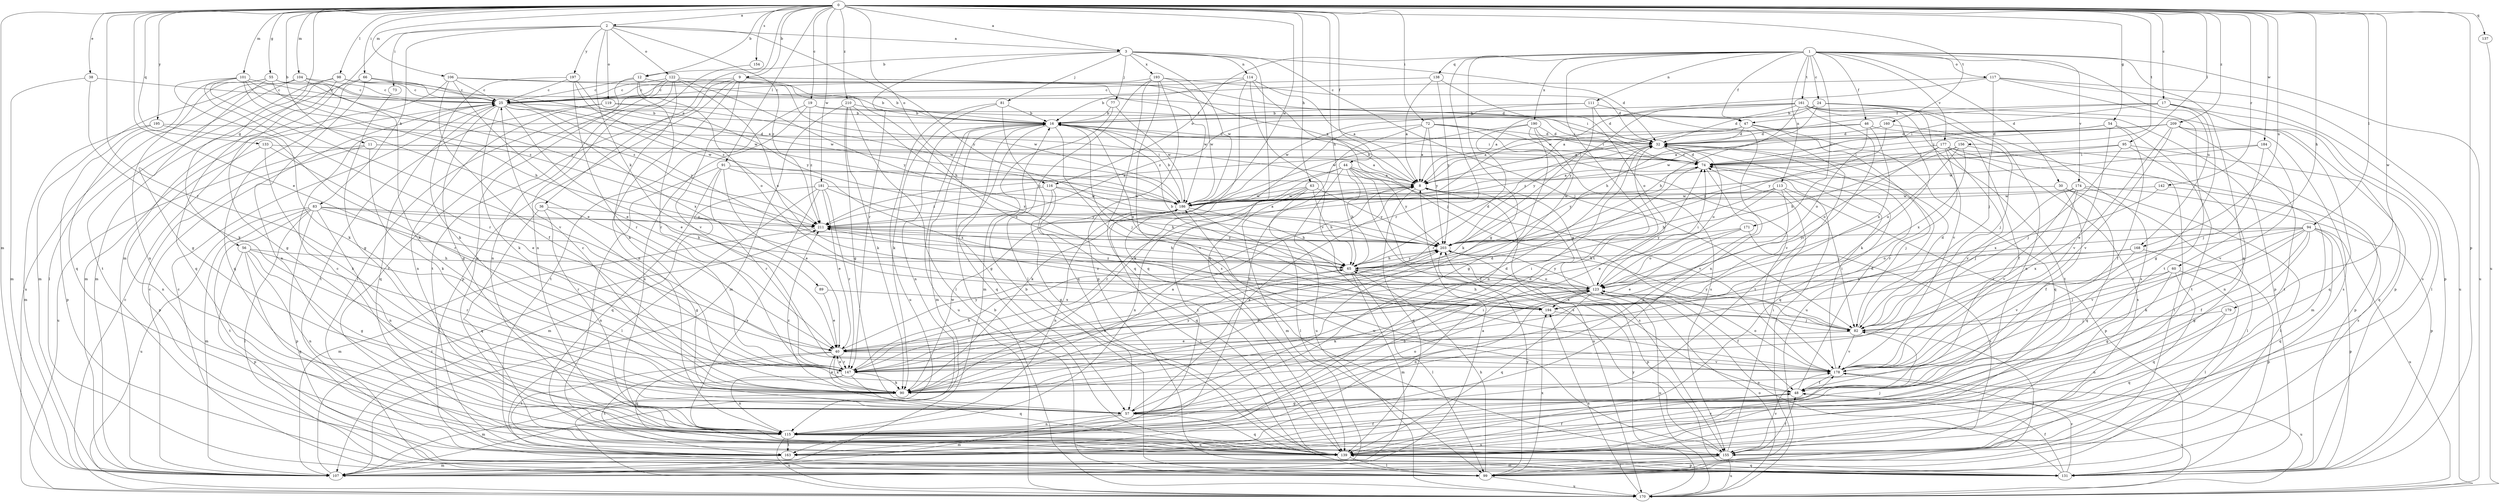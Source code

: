 strict digraph  {
0;
1;
2;
3;
8;
9;
11;
12;
16;
17;
19;
24;
25;
30;
32;
36;
38;
40;
44;
46;
47;
48;
54;
55;
56;
57;
60;
63;
65;
66;
72;
73;
74;
77;
81;
82;
83;
89;
90;
91;
94;
95;
98;
99;
101;
104;
106;
107;
111;
113;
114;
115;
116;
117;
119;
122;
123;
131;
133;
137;
138;
139;
142;
147;
154;
155;
156;
160;
161;
163;
168;
170;
171;
174;
177;
178;
179;
181;
184;
186;
190;
193;
194;
195;
197;
203;
209;
210;
211;
0 -> 2  [label=a];
0 -> 3  [label=a];
0 -> 9  [label=b];
0 -> 11  [label=b];
0 -> 12  [label=b];
0 -> 17  [label=c];
0 -> 19  [label=c];
0 -> 36  [label=e];
0 -> 38  [label=e];
0 -> 40  [label=e];
0 -> 44  [label=f];
0 -> 54  [label=g];
0 -> 55  [label=g];
0 -> 56  [label=g];
0 -> 60  [label=h];
0 -> 63  [label=h];
0 -> 65  [label=h];
0 -> 66  [label=i];
0 -> 72  [label=i];
0 -> 91  [label=l];
0 -> 94  [label=l];
0 -> 95  [label=l];
0 -> 98  [label=l];
0 -> 101  [label=m];
0 -> 104  [label=m];
0 -> 106  [label=m];
0 -> 107  [label=m];
0 -> 116  [label=o];
0 -> 131  [label=p];
0 -> 133  [label=q];
0 -> 137  [label=q];
0 -> 142  [label=r];
0 -> 147  [label=r];
0 -> 154  [label=s];
0 -> 156  [label=t];
0 -> 160  [label=t];
0 -> 168  [label=u];
0 -> 179  [label=w];
0 -> 181  [label=w];
0 -> 184  [label=w];
0 -> 186  [label=w];
0 -> 195  [label=y];
0 -> 209  [label=z];
0 -> 210  [label=z];
1 -> 24  [label=c];
1 -> 30  [label=d];
1 -> 46  [label=f];
1 -> 47  [label=f];
1 -> 57  [label=g];
1 -> 111  [label=n];
1 -> 113  [label=n];
1 -> 116  [label=o];
1 -> 117  [label=o];
1 -> 138  [label=q];
1 -> 139  [label=q];
1 -> 147  [label=r];
1 -> 161  [label=t];
1 -> 163  [label=t];
1 -> 168  [label=u];
1 -> 170  [label=u];
1 -> 171  [label=v];
1 -> 174  [label=v];
1 -> 177  [label=v];
1 -> 190  [label=x];
2 -> 3  [label=a];
2 -> 73  [label=i];
2 -> 83  [label=k];
2 -> 89  [label=k];
2 -> 107  [label=m];
2 -> 119  [label=o];
2 -> 122  [label=o];
2 -> 197  [label=y];
2 -> 203  [label=y];
2 -> 211  [label=z];
3 -> 12  [label=b];
3 -> 32  [label=d];
3 -> 77  [label=j];
3 -> 81  [label=j];
3 -> 82  [label=j];
3 -> 114  [label=n];
3 -> 139  [label=q];
3 -> 147  [label=r];
3 -> 186  [label=w];
3 -> 193  [label=x];
8 -> 16  [label=b];
8 -> 139  [label=q];
8 -> 147  [label=r];
8 -> 155  [label=s];
8 -> 170  [label=u];
8 -> 186  [label=w];
9 -> 25  [label=c];
9 -> 65  [label=h];
9 -> 74  [label=i];
9 -> 115  [label=n];
9 -> 131  [label=p];
9 -> 163  [label=t];
9 -> 178  [label=v];
9 -> 186  [label=w];
11 -> 8  [label=a];
11 -> 74  [label=i];
11 -> 90  [label=k];
11 -> 131  [label=p];
11 -> 170  [label=u];
12 -> 25  [label=c];
12 -> 115  [label=n];
12 -> 123  [label=o];
12 -> 147  [label=r];
12 -> 186  [label=w];
16 -> 32  [label=d];
16 -> 57  [label=g];
16 -> 74  [label=i];
16 -> 82  [label=j];
16 -> 107  [label=m];
16 -> 115  [label=n];
16 -> 139  [label=q];
16 -> 170  [label=u];
16 -> 178  [label=v];
16 -> 194  [label=x];
17 -> 8  [label=a];
17 -> 47  [label=f];
17 -> 57  [label=g];
17 -> 74  [label=i];
17 -> 99  [label=l];
17 -> 155  [label=s];
19 -> 47  [label=f];
19 -> 74  [label=i];
19 -> 155  [label=s];
19 -> 163  [label=t];
19 -> 211  [label=z];
24 -> 8  [label=a];
24 -> 16  [label=b];
24 -> 65  [label=h];
24 -> 131  [label=p];
24 -> 155  [label=s];
24 -> 178  [label=v];
25 -> 16  [label=b];
25 -> 40  [label=e];
25 -> 57  [label=g];
25 -> 90  [label=k];
25 -> 139  [label=q];
25 -> 186  [label=w];
25 -> 194  [label=x];
25 -> 203  [label=y];
30 -> 48  [label=f];
30 -> 99  [label=l];
30 -> 139  [label=q];
30 -> 186  [label=w];
32 -> 74  [label=i];
32 -> 123  [label=o];
32 -> 139  [label=q];
32 -> 211  [label=z];
36 -> 57  [label=g];
36 -> 115  [label=n];
36 -> 139  [label=q];
36 -> 211  [label=z];
38 -> 25  [label=c];
38 -> 90  [label=k];
38 -> 107  [label=m];
40 -> 90  [label=k];
40 -> 139  [label=q];
40 -> 147  [label=r];
40 -> 163  [label=t];
40 -> 178  [label=v];
40 -> 203  [label=y];
44 -> 8  [label=a];
44 -> 48  [label=f];
44 -> 65  [label=h];
44 -> 90  [label=k];
44 -> 155  [label=s];
44 -> 163  [label=t];
44 -> 170  [label=u];
44 -> 178  [label=v];
44 -> 203  [label=y];
46 -> 8  [label=a];
46 -> 32  [label=d];
46 -> 48  [label=f];
46 -> 123  [label=o];
46 -> 194  [label=x];
47 -> 8  [label=a];
47 -> 32  [label=d];
47 -> 139  [label=q];
47 -> 163  [label=t];
47 -> 170  [label=u];
47 -> 203  [label=y];
48 -> 32  [label=d];
48 -> 57  [label=g];
48 -> 170  [label=u];
54 -> 8  [label=a];
54 -> 32  [label=d];
54 -> 48  [label=f];
54 -> 163  [label=t];
54 -> 178  [label=v];
54 -> 186  [label=w];
55 -> 25  [label=c];
55 -> 57  [label=g];
55 -> 65  [label=h];
55 -> 115  [label=n];
55 -> 139  [label=q];
55 -> 211  [label=z];
56 -> 57  [label=g];
56 -> 65  [label=h];
56 -> 115  [label=n];
56 -> 131  [label=p];
56 -> 139  [label=q];
56 -> 147  [label=r];
57 -> 8  [label=a];
57 -> 32  [label=d];
57 -> 107  [label=m];
57 -> 115  [label=n];
57 -> 123  [label=o];
57 -> 139  [label=q];
57 -> 211  [label=z];
60 -> 57  [label=g];
60 -> 82  [label=j];
60 -> 99  [label=l];
60 -> 123  [label=o];
60 -> 139  [label=q];
63 -> 65  [label=h];
63 -> 99  [label=l];
63 -> 107  [label=m];
63 -> 115  [label=n];
63 -> 186  [label=w];
63 -> 203  [label=y];
65 -> 32  [label=d];
65 -> 90  [label=k];
65 -> 99  [label=l];
65 -> 107  [label=m];
65 -> 123  [label=o];
65 -> 203  [label=y];
66 -> 25  [label=c];
66 -> 107  [label=m];
66 -> 115  [label=n];
66 -> 139  [label=q];
66 -> 186  [label=w];
72 -> 8  [label=a];
72 -> 32  [label=d];
72 -> 90  [label=k];
72 -> 115  [label=n];
72 -> 155  [label=s];
72 -> 178  [label=v];
72 -> 203  [label=y];
73 -> 57  [label=g];
74 -> 8  [label=a];
74 -> 32  [label=d];
74 -> 82  [label=j];
74 -> 115  [label=n];
74 -> 203  [label=y];
77 -> 16  [label=b];
77 -> 107  [label=m];
77 -> 186  [label=w];
81 -> 16  [label=b];
81 -> 90  [label=k];
81 -> 139  [label=q];
81 -> 170  [label=u];
82 -> 32  [label=d];
82 -> 40  [label=e];
82 -> 99  [label=l];
82 -> 178  [label=v];
82 -> 203  [label=y];
83 -> 65  [label=h];
83 -> 99  [label=l];
83 -> 107  [label=m];
83 -> 115  [label=n];
83 -> 131  [label=p];
83 -> 147  [label=r];
83 -> 163  [label=t];
83 -> 170  [label=u];
83 -> 211  [label=z];
89 -> 40  [label=e];
89 -> 194  [label=x];
90 -> 8  [label=a];
90 -> 25  [label=c];
90 -> 32  [label=d];
90 -> 40  [label=e];
90 -> 107  [label=m];
90 -> 123  [label=o];
90 -> 186  [label=w];
90 -> 203  [label=y];
91 -> 8  [label=a];
91 -> 40  [label=e];
91 -> 139  [label=q];
91 -> 147  [label=r];
91 -> 155  [label=s];
91 -> 194  [label=x];
94 -> 48  [label=f];
94 -> 57  [label=g];
94 -> 90  [label=k];
94 -> 123  [label=o];
94 -> 131  [label=p];
94 -> 139  [label=q];
94 -> 170  [label=u];
94 -> 178  [label=v];
94 -> 194  [label=x];
94 -> 203  [label=y];
95 -> 74  [label=i];
95 -> 82  [label=j];
95 -> 115  [label=n];
95 -> 139  [label=q];
95 -> 211  [label=z];
98 -> 25  [label=c];
98 -> 32  [label=d];
98 -> 57  [label=g];
98 -> 139  [label=q];
98 -> 163  [label=t];
98 -> 186  [label=w];
99 -> 25  [label=c];
99 -> 65  [label=h];
99 -> 74  [label=i];
99 -> 170  [label=u];
99 -> 194  [label=x];
99 -> 203  [label=y];
101 -> 8  [label=a];
101 -> 25  [label=c];
101 -> 40  [label=e];
101 -> 90  [label=k];
101 -> 147  [label=r];
101 -> 178  [label=v];
101 -> 211  [label=z];
104 -> 25  [label=c];
104 -> 90  [label=k];
104 -> 99  [label=l];
104 -> 107  [label=m];
104 -> 170  [label=u];
104 -> 211  [label=z];
106 -> 8  [label=a];
106 -> 16  [label=b];
106 -> 25  [label=c];
106 -> 40  [label=e];
106 -> 48  [label=f];
106 -> 107  [label=m];
107 -> 8  [label=a];
107 -> 25  [label=c];
107 -> 211  [label=z];
111 -> 16  [label=b];
111 -> 32  [label=d];
111 -> 90  [label=k];
111 -> 115  [label=n];
111 -> 211  [label=z];
113 -> 40  [label=e];
113 -> 65  [label=h];
113 -> 82  [label=j];
113 -> 131  [label=p];
113 -> 147  [label=r];
113 -> 186  [label=w];
114 -> 8  [label=a];
114 -> 16  [label=b];
114 -> 25  [label=c];
114 -> 82  [label=j];
114 -> 139  [label=q];
114 -> 178  [label=v];
115 -> 25  [label=c];
115 -> 139  [label=q];
115 -> 155  [label=s];
115 -> 163  [label=t];
115 -> 170  [label=u];
116 -> 57  [label=g];
116 -> 65  [label=h];
116 -> 139  [label=q];
116 -> 186  [label=w];
116 -> 211  [label=z];
117 -> 25  [label=c];
117 -> 82  [label=j];
117 -> 131  [label=p];
117 -> 163  [label=t];
117 -> 170  [label=u];
117 -> 186  [label=w];
119 -> 16  [label=b];
119 -> 115  [label=n];
119 -> 163  [label=t];
119 -> 186  [label=w];
122 -> 16  [label=b];
122 -> 25  [label=c];
122 -> 90  [label=k];
122 -> 99  [label=l];
122 -> 115  [label=n];
122 -> 123  [label=o];
122 -> 163  [label=t];
122 -> 203  [label=y];
123 -> 8  [label=a];
123 -> 16  [label=b];
123 -> 40  [label=e];
123 -> 48  [label=f];
123 -> 74  [label=i];
123 -> 90  [label=k];
123 -> 115  [label=n];
123 -> 139  [label=q];
123 -> 170  [label=u];
123 -> 194  [label=x];
123 -> 203  [label=y];
123 -> 211  [label=z];
131 -> 48  [label=f];
131 -> 123  [label=o];
131 -> 139  [label=q];
131 -> 178  [label=v];
133 -> 40  [label=e];
133 -> 74  [label=i];
133 -> 90  [label=k];
133 -> 115  [label=n];
137 -> 170  [label=u];
138 -> 8  [label=a];
138 -> 25  [label=c];
138 -> 123  [label=o];
138 -> 203  [label=y];
139 -> 16  [label=b];
139 -> 48  [label=f];
139 -> 82  [label=j];
139 -> 99  [label=l];
139 -> 131  [label=p];
139 -> 178  [label=v];
142 -> 155  [label=s];
142 -> 186  [label=w];
142 -> 194  [label=x];
147 -> 32  [label=d];
147 -> 40  [label=e];
147 -> 65  [label=h];
147 -> 74  [label=i];
147 -> 90  [label=k];
147 -> 115  [label=n];
147 -> 139  [label=q];
147 -> 163  [label=t];
154 -> 115  [label=n];
155 -> 48  [label=f];
155 -> 74  [label=i];
155 -> 99  [label=l];
155 -> 107  [label=m];
155 -> 170  [label=u];
155 -> 178  [label=v];
155 -> 186  [label=w];
156 -> 65  [label=h];
156 -> 74  [label=i];
156 -> 107  [label=m];
156 -> 123  [label=o];
156 -> 194  [label=x];
160 -> 32  [label=d];
160 -> 82  [label=j];
160 -> 203  [label=y];
161 -> 16  [label=b];
161 -> 32  [label=d];
161 -> 65  [label=h];
161 -> 90  [label=k];
161 -> 115  [label=n];
161 -> 131  [label=p];
161 -> 147  [label=r];
161 -> 163  [label=t];
161 -> 186  [label=w];
161 -> 203  [label=y];
163 -> 48  [label=f];
163 -> 74  [label=i];
163 -> 107  [label=m];
168 -> 65  [label=h];
168 -> 131  [label=p];
168 -> 178  [label=v];
168 -> 194  [label=x];
170 -> 16  [label=b];
170 -> 25  [label=c];
170 -> 123  [label=o];
170 -> 194  [label=x];
170 -> 203  [label=y];
171 -> 40  [label=e];
171 -> 123  [label=o];
171 -> 155  [label=s];
171 -> 203  [label=y];
174 -> 82  [label=j];
174 -> 99  [label=l];
174 -> 131  [label=p];
174 -> 147  [label=r];
174 -> 178  [label=v];
174 -> 186  [label=w];
177 -> 74  [label=i];
177 -> 99  [label=l];
177 -> 123  [label=o];
177 -> 131  [label=p];
177 -> 147  [label=r];
177 -> 155  [label=s];
177 -> 178  [label=v];
177 -> 203  [label=y];
178 -> 48  [label=f];
178 -> 74  [label=i];
178 -> 123  [label=o];
178 -> 170  [label=u];
179 -> 82  [label=j];
179 -> 115  [label=n];
179 -> 139  [label=q];
181 -> 40  [label=e];
181 -> 99  [label=l];
181 -> 107  [label=m];
181 -> 147  [label=r];
181 -> 155  [label=s];
181 -> 186  [label=w];
181 -> 203  [label=y];
184 -> 74  [label=i];
184 -> 82  [label=j];
184 -> 178  [label=v];
184 -> 186  [label=w];
186 -> 16  [label=b];
186 -> 65  [label=h];
186 -> 82  [label=j];
186 -> 99  [label=l];
186 -> 115  [label=n];
186 -> 211  [label=z];
190 -> 32  [label=d];
190 -> 57  [label=g];
190 -> 74  [label=i];
190 -> 115  [label=n];
190 -> 147  [label=r];
190 -> 186  [label=w];
193 -> 25  [label=c];
193 -> 32  [label=d];
193 -> 99  [label=l];
193 -> 131  [label=p];
193 -> 139  [label=q];
193 -> 155  [label=s];
193 -> 186  [label=w];
194 -> 65  [label=h];
194 -> 82  [label=j];
194 -> 211  [label=z];
195 -> 32  [label=d];
195 -> 107  [label=m];
195 -> 131  [label=p];
195 -> 147  [label=r];
197 -> 25  [label=c];
197 -> 90  [label=k];
197 -> 147  [label=r];
197 -> 203  [label=y];
197 -> 211  [label=z];
203 -> 65  [label=h];
203 -> 131  [label=p];
209 -> 32  [label=d];
209 -> 40  [label=e];
209 -> 74  [label=i];
209 -> 139  [label=q];
209 -> 155  [label=s];
209 -> 163  [label=t];
209 -> 178  [label=v];
210 -> 16  [label=b];
210 -> 57  [label=g];
210 -> 90  [label=k];
210 -> 99  [label=l];
210 -> 107  [label=m];
210 -> 194  [label=x];
211 -> 8  [label=a];
211 -> 65  [label=h];
211 -> 107  [label=m];
211 -> 203  [label=y];
}

